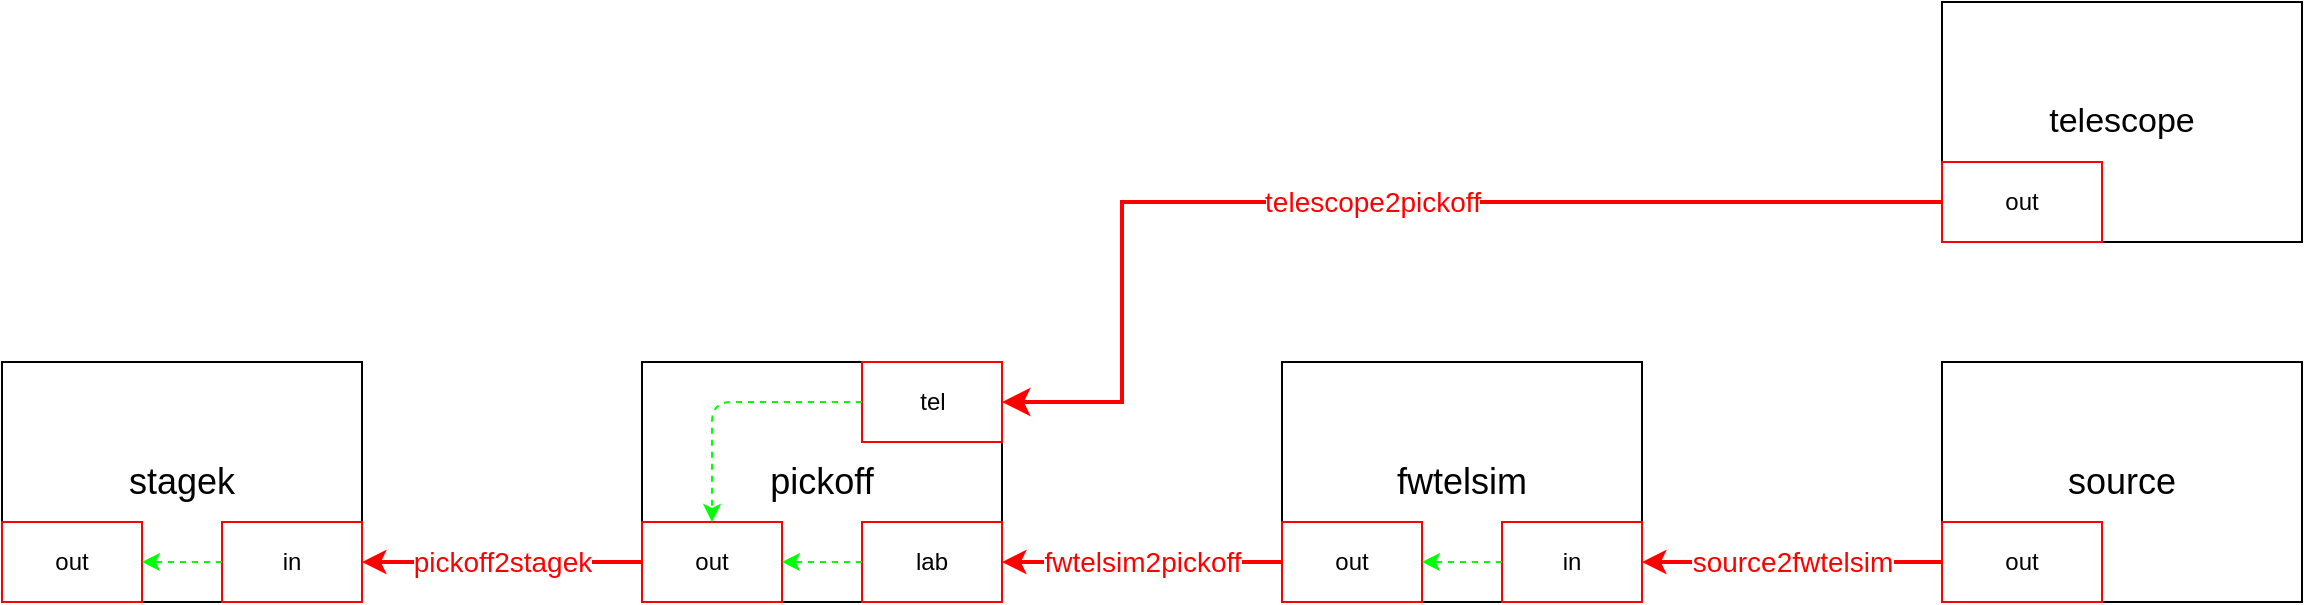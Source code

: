 <mxfile>
    <diagram id="GYhyZ-raUVNj0wQR4c2P" name="Page-1">
        <mxGraphModel dx="1206" dy="575" grid="0" gridSize="10" guides="1" tooltips="1" connect="1" arrows="1" fold="1" page="1" pageScale="1" pageWidth="1180" pageHeight="350" background="none" math="0" shadow="0">
            <root>
                <mxCell id="0"/>
                <mxCell id="1" parent="0"/>
                <mxCell id="group:telescope" value="" style="group;fontSize=14;labelBackgroundColor=none;fontColor=none;noLabel=1;" parent="1" vertex="1" connectable="0">
                    <mxGeometry x="980" y="20" width="180" height="120" as="geometry"/>
                </mxCell>
                <mxCell id="node:telescope" value="telescope" style="rounded=0;whiteSpace=wrap;html=1;fontSize=17;" parent="group:telescope" vertex="1">
                    <mxGeometry width="180" height="120" as="geometry"/>
                </mxCell>
                <mxCell id="output:telescope:out" value="out" style="rounded=0;whiteSpace=wrap;html=1;strokeColor=#FF0000;" parent="group:telescope" vertex="1">
                    <mxGeometry y="80" width="80" height="40" as="geometry"/>
                </mxCell>
                <mxCell id="group:source" value="" style="group" parent="1" vertex="1" connectable="0">
                    <mxGeometry x="980" y="200" width="180" height="120" as="geometry"/>
                </mxCell>
                <mxCell id="node:source" value="&lt;font style=&quot;font-size: 18px;&quot;&gt;source&lt;/font&gt;" style="rounded=0;whiteSpace=wrap;html=1;" parent="group:source" vertex="1">
                    <mxGeometry width="180" height="120" as="geometry"/>
                </mxCell>
                <mxCell id="output:source:out" value="out" style="rounded=0;whiteSpace=wrap;html=1;strokeColor=#FF0000;" parent="group:source" vertex="1">
                    <mxGeometry y="80" width="80" height="40" as="geometry"/>
                </mxCell>
                <mxCell id="group:fwtelsim" value="" style="group" parent="1" vertex="1" connectable="0">
                    <mxGeometry x="650" y="200" width="180" height="120" as="geometry"/>
                </mxCell>
                <mxCell id="node:fwtelsim" value="fwtelsim" style="rounded=0;whiteSpace=wrap;html=1;fontSize=18;" parent="group:fwtelsim" vertex="1">
                    <mxGeometry width="180" height="120" as="geometry"/>
                </mxCell>
                <mxCell id="input:fwtelsim:in" value="in" style="rounded=0;whiteSpace=wrap;html=1;strokeColor=#FF0000;" parent="group:fwtelsim" vertex="1">
                    <mxGeometry x="110" y="80" width="70" height="40" as="geometry"/>
                </mxCell>
                <mxCell id="output:fwtelsim:out" value="out" style="rounded=0;whiteSpace=wrap;html=1;strokeColor=#FF0000;" parent="group:fwtelsim" vertex="1">
                    <mxGeometry y="80" width="70" height="40" as="geometry"/>
                </mxCell>
                <mxCell id="link:fwtelsim:in2out" value="" style="endArrow=classic;html=1;exitX=0;exitY=0.5;exitDx=0;exitDy=0;entryX=1;entryY=0.5;entryDx=0;entryDy=0;strokeColor=#00FF00;dashed=1;" parent="group:fwtelsim" source="input:fwtelsim:in" target="output:fwtelsim:out" edge="1">
                    <mxGeometry width="50" height="50" relative="1" as="geometry"/>
                </mxCell>
                <mxCell id="group:pickoff" value="" style="group" parent="1" vertex="1" connectable="0">
                    <mxGeometry x="330" y="200" width="180" height="120" as="geometry"/>
                </mxCell>
                <mxCell id="node:pickoff" value="&lt;font style=&quot;font-size: 18px;&quot;&gt;pickoff&lt;/font&gt;" style="rounded=0;whiteSpace=wrap;html=1;" parent="group:pickoff" vertex="1">
                    <mxGeometry width="180" height="120" as="geometry"/>
                </mxCell>
                <mxCell id="input:pickoff:tel" value="tel" style="rounded=0;inwhiteSpace=wrap;html=1;strokeColor=#FF0000;" parent="group:pickoff" vertex="1">
                    <mxGeometry x="110" width="70" height="40" as="geometry"/>
                </mxCell>
                <mxCell id="input:pickoff:lab" value="lab" style="rounded=0;whiteSpace=wrap;html=1;strokeColor=#FF0000;" parent="group:pickoff" vertex="1">
                    <mxGeometry x="110" y="80" width="70" height="40" as="geometry"/>
                </mxCell>
                <mxCell id="output:pickoff:out" value="out" style="rounded=0;whiteSpace=wrap;html=1;strokeColor=#FF0000;" parent="group:pickoff" vertex="1">
                    <mxGeometry y="80" width="70" height="40" as="geometry"/>
                </mxCell>
                <mxCell id="link:pickoff:lab2out" value="" style="endArrow=classic;html=1;exitX=0;exitY=0.5;exitDx=0;exitDy=0;entryX=1;entryY=0.5;entryDx=0;entryDy=0;strokeColor=#00FF00;dashed=1;" parent="group:pickoff" source="input:pickoff:lab" target="output:pickoff:out" edge="1">
                    <mxGeometry width="50" height="50" relative="1" as="geometry"/>
                </mxCell>
                <mxCell id="link:pickoff:tel2out" value="" style="endArrow=classic;html=1;dashed=1;strokeColor=#00FF00;exitX=0;exitY=0.5;exitDx=0;exitDy=0;entryX=0.5;entryY=0;entryDx=0;entryDy=0;" parent="group:pickoff" source="input:pickoff:tel" target="output:pickoff:out" edge="1">
                    <mxGeometry width="50" height="50" relative="1" as="geometry">
                        <Array as="points">
                            <mxPoint x="35" y="20"/>
                        </Array>
                    </mxGeometry>
                </mxCell>
                <mxCell id="group:stagek" value="" style="group" parent="1" connectable="0" vertex="1">
                    <mxGeometry x="10" y="200" width="180" height="120" as="geometry"/>
                </mxCell>
                <mxCell id="node:stagek" value="stagek" style="rounded=0;whiteSpace=wrap;html=1;fontSize=18;" parent="group:stagek" vertex="1">
                    <mxGeometry width="180" height="120" as="geometry"/>
                </mxCell>
                <mxCell id="input:stagek:in" value="in" style="rounded=0;whiteSpace=wrap;html=1;strokeColor=#FF0000;" parent="group:stagek" vertex="1">
                    <mxGeometry x="110" y="80" width="70" height="40" as="geometry"/>
                </mxCell>
                <mxCell id="output:stagek:out" value="out" style="rounded=0;whiteSpace=wrap;html=1;strokeColor=#FF0000;" parent="group:stagek" vertex="1">
                    <mxGeometry y="80" width="70" height="40" as="geometry"/>
                </mxCell>
                <mxCell id="link:stagek:in2out" value="" style="endArrow=classic;html=1;dashed=1;strokeColor=#00FF00;exitX=0;exitY=0.5;exitDx=0;exitDy=0;entryX=1;entryY=0.5;entryDx=0;entryDy=0;" parent="group:stagek" source="input:stagek:in" target="output:stagek:out" edge="1">
                    <mxGeometry width="50" height="50" relative="1" as="geometry"/>
                </mxCell>
                <mxCell id="beam:telescope2pickoff" value="telescope2pickoff" style="edgeStyle=elbowEdgeStyle;elbow=horizontal;endArrow=classic;html=1;curved=0;rounded=0;endSize=8;startSize=8;entryX=1;entryY=0.5;entryDx=0;entryDy=0;exitX=0;exitY=0.5;exitDx=0;exitDy=0;strokeColor=#FF0000;strokeWidth=2;fontColor=#FF0000;fontSize=14;" parent="1" source="output:telescope:out" target="input:pickoff:tel" edge="1">
                    <mxGeometry relative="1" as="geometry">
                        <Array as="points">
                            <mxPoint x="570" y="200"/>
                        </Array>
                    </mxGeometry>
                </mxCell>
                <mxCell id="beam:source2fwtelsim" value="source2fwtelsim" style="endArrow=classic;html=1;exitX=0;exitY=0.5;exitDx=0;exitDy=0;entryX=1;entryY=0.5;entryDx=0;entryDy=0;strokeColor=#FF0000;strokeWidth=2;fontColor=#FF0000;fontSize=14;" parent="1" source="output:source:out" target="input:fwtelsim:in" edge="1">
                    <mxGeometry relative="1" as="geometry"/>
                </mxCell>
                <mxCell id="beam:fwtelsim2pickoff" value="fwtelsim2pickoff" style="endArrow=classic;html=1;exitX=0;exitY=0.5;exitDx=0;exitDy=0;entryX=1;entryY=0.5;entryDx=0;entryDy=0;strokeColor=#FF0000;strokeWidth=2;fontColor=#FF0000;fontSize=14;" parent="1" source="output:fwtelsim:out" target="input:pickoff:lab" edge="1">
                    <mxGeometry relative="1" as="geometry"/>
                </mxCell>
                <mxCell id="beam:pickoff2stagek" value="pickoff2stagek" style="endArrow=classic;html=1;exitX=0;exitY=0.5;exitDx=0;exitDy=0;entryX=1;entryY=0.5;entryDx=0;entryDy=0;strokeColor=#FF0000;strokeWidth=2;fontColor=#FF0000;fontSize=14;" parent="1" source="output:pickoff:out" target="input:stagek:in" edge="1">
                    <mxGeometry relative="1" as="geometry"/>
                </mxCell>
            </root>
        </mxGraphModel>
    </diagram>
</mxfile>